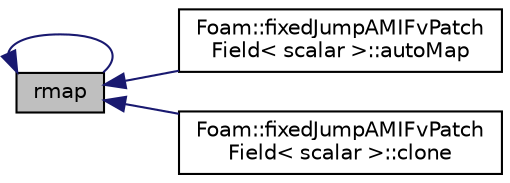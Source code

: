 digraph "rmap"
{
  bgcolor="transparent";
  edge [fontname="Helvetica",fontsize="10",labelfontname="Helvetica",labelfontsize="10"];
  node [fontname="Helvetica",fontsize="10",shape=record];
  rankdir="LR";
  Node25 [label="rmap",height=0.2,width=0.4,color="black", fillcolor="grey75", style="filled", fontcolor="black"];
  Node25 -> Node26 [dir="back",color="midnightblue",fontsize="10",style="solid",fontname="Helvetica"];
  Node26 [label="Foam::fixedJumpAMIFvPatch\lField\< scalar \>::autoMap",height=0.2,width=0.4,color="black",URL="$a22905.html#a0ab0c43ce90d756c88dd81e3d0a9eef5",tooltip="Map (and resize as needed) from self given a mapping object. "];
  Node25 -> Node27 [dir="back",color="midnightblue",fontsize="10",style="solid",fontname="Helvetica"];
  Node27 [label="Foam::fixedJumpAMIFvPatch\lField\< scalar \>::clone",height=0.2,width=0.4,color="black",URL="$a22905.html#a6dfbb046cc414bcb0ee27a1646815537",tooltip="Construct and return a clone setting internal field reference. "];
  Node25 -> Node25 [dir="back",color="midnightblue",fontsize="10",style="solid",fontname="Helvetica"];
}
